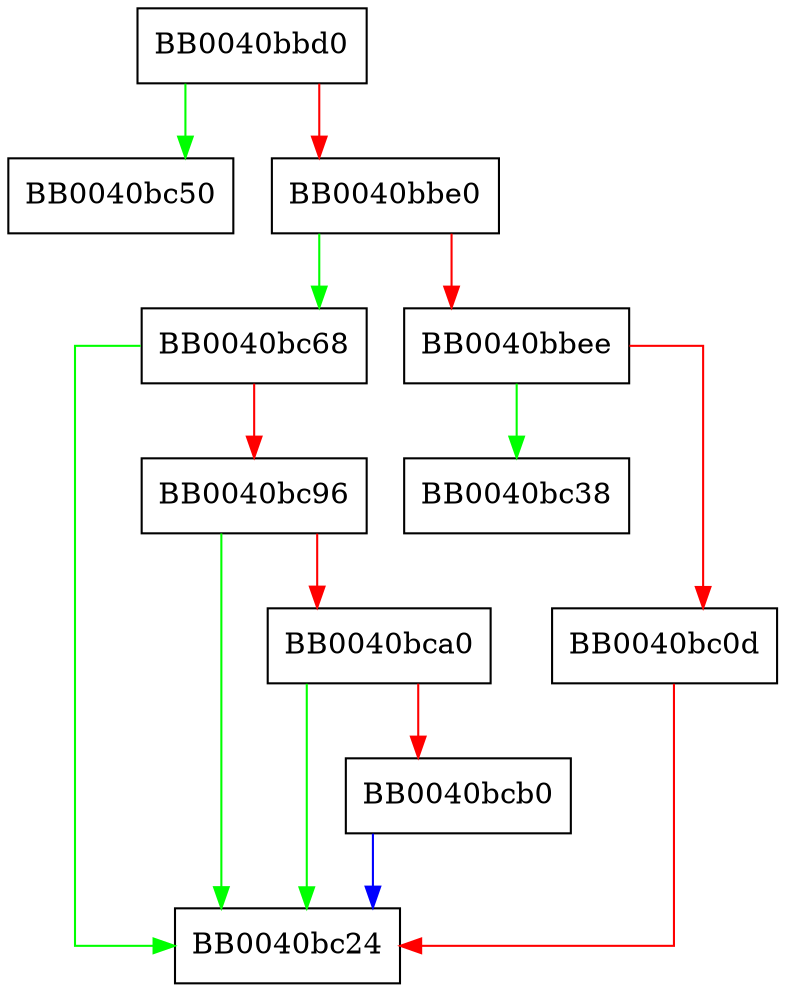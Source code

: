 digraph save_cert_or_delete {
  node [shape="box"];
  graph [splines=ortho];
  BB0040bbd0 -> BB0040bc50 [color="green"];
  BB0040bbd0 -> BB0040bbe0 [color="red"];
  BB0040bbe0 -> BB0040bc68 [color="green"];
  BB0040bbe0 -> BB0040bbee [color="red"];
  BB0040bbee -> BB0040bc38 [color="green"];
  BB0040bbee -> BB0040bc0d [color="red"];
  BB0040bc0d -> BB0040bc24 [color="red"];
  BB0040bc68 -> BB0040bc24 [color="green"];
  BB0040bc68 -> BB0040bc96 [color="red"];
  BB0040bc96 -> BB0040bc24 [color="green"];
  BB0040bc96 -> BB0040bca0 [color="red"];
  BB0040bca0 -> BB0040bc24 [color="green"];
  BB0040bca0 -> BB0040bcb0 [color="red"];
  BB0040bcb0 -> BB0040bc24 [color="blue"];
}